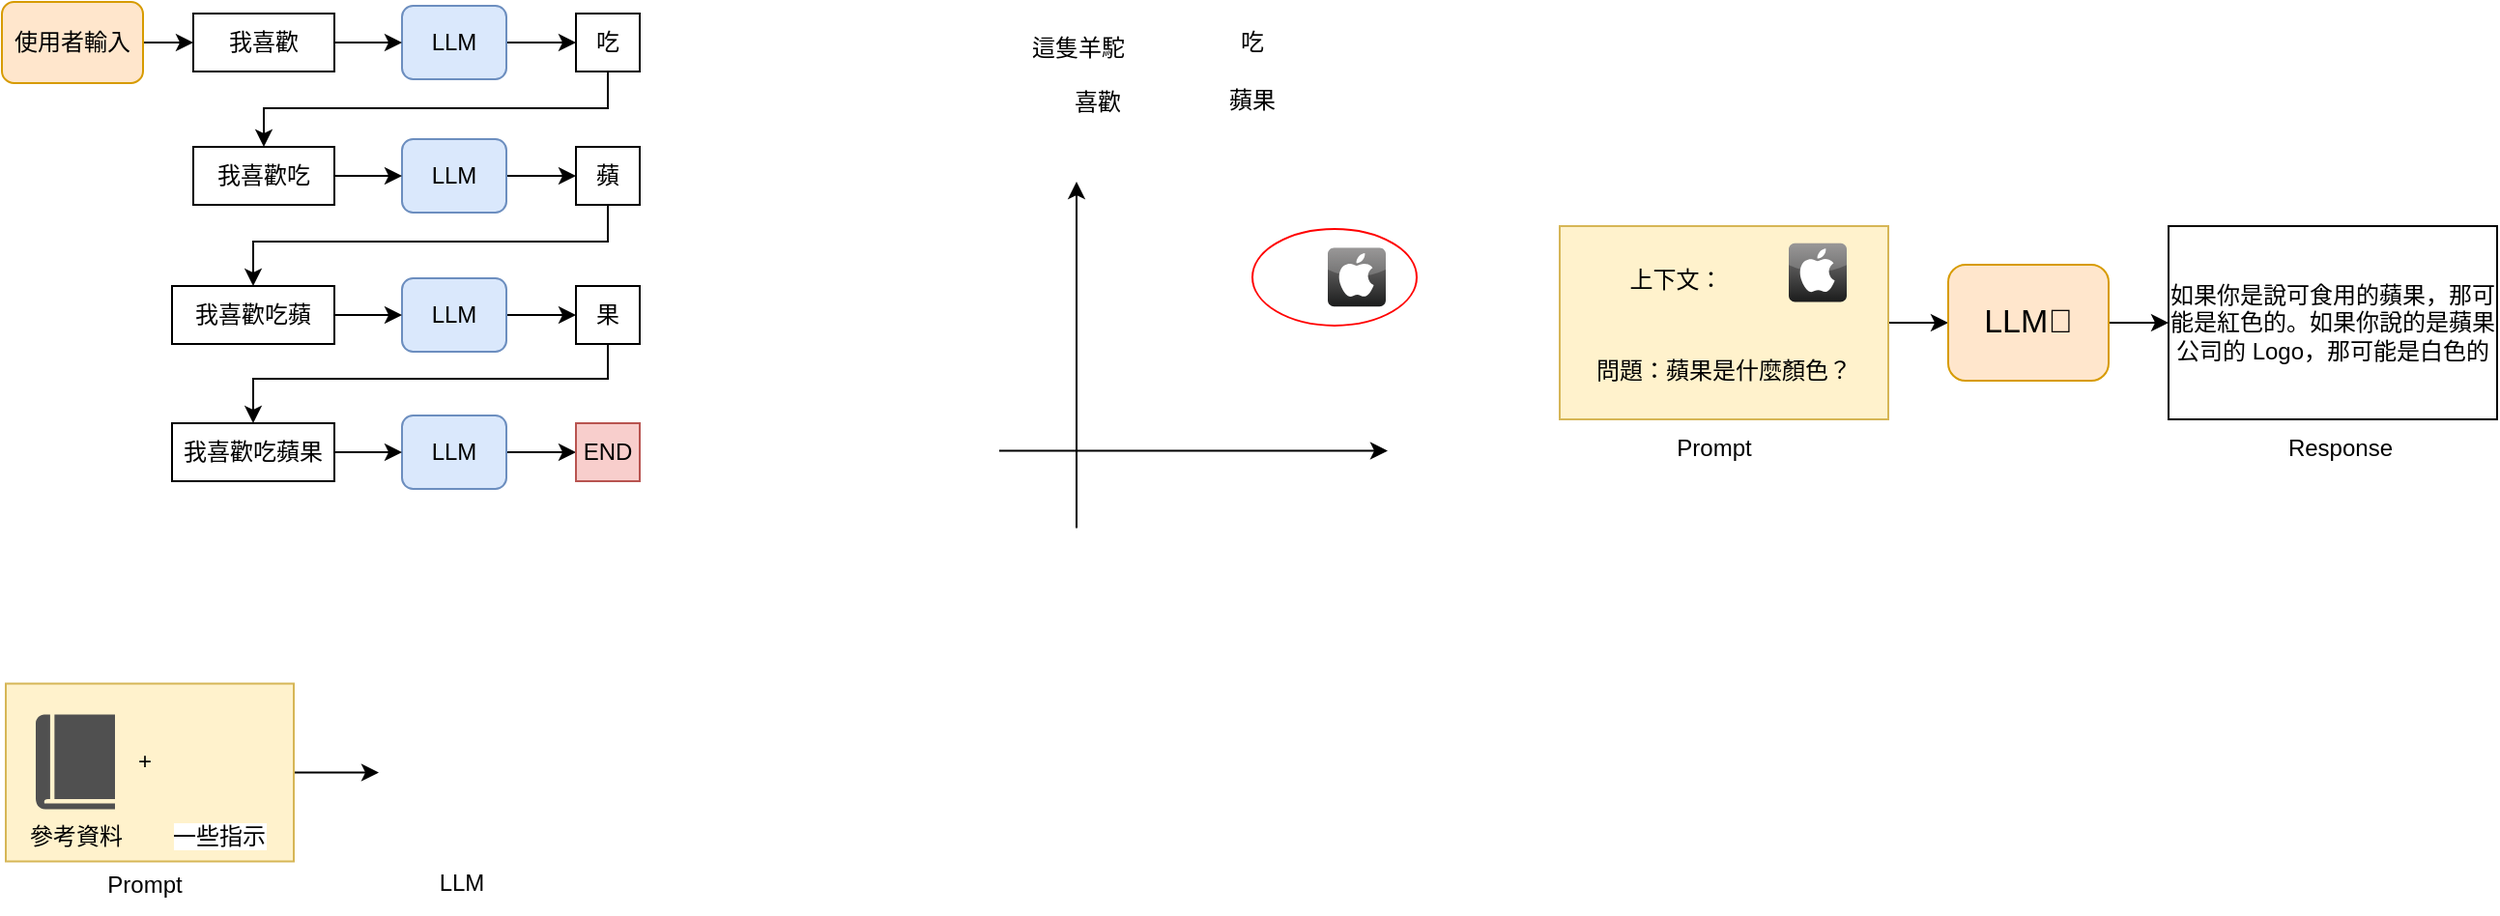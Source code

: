 <mxfile version="24.7.12">
  <diagram name="第 1 页" id="HKVt_k5tH0fLXsPrs9A6">
    <mxGraphModel dx="833" dy="601" grid="0" gridSize="10" guides="1" tooltips="1" connect="1" arrows="1" fold="1" page="1" pageScale="1" pageWidth="827" pageHeight="1169" math="0" shadow="0">
      <root>
        <mxCell id="0" />
        <mxCell id="1" parent="0" />
        <mxCell id="16KgagcUN6PutXQDWh4l-27" value="" style="ellipse;whiteSpace=wrap;html=1;fillColor=none;strokeColor=#FF0000;" vertex="1" parent="1">
          <mxGeometry x="683" y="138.45" width="85" height="50" as="geometry" />
        </mxCell>
        <mxCell id="5cclyy-iysGm8LfKQ8Wr-7" style="edgeStyle=orthogonalEdgeStyle;rounded=0;orthogonalLoop=1;jettySize=auto;html=1;entryX=0;entryY=0.5;entryDx=0;entryDy=0;" parent="1" source="5cclyy-iysGm8LfKQ8Wr-3" target="5cclyy-iysGm8LfKQ8Wr-6" edge="1">
          <mxGeometry relative="1" as="geometry" />
        </mxCell>
        <mxCell id="5cclyy-iysGm8LfKQ8Wr-3" value="" style="rounded=0;whiteSpace=wrap;html=1;fillColor=#fff2cc;strokeColor=#d6b656;" parent="1" vertex="1">
          <mxGeometry x="38" y="373.75" width="149" height="92" as="geometry" />
        </mxCell>
        <mxCell id="jBnZAekhUY2tLa8E34gz-23" style="edgeStyle=orthogonalEdgeStyle;rounded=0;orthogonalLoop=1;jettySize=auto;html=1;entryX=0;entryY=0.5;entryDx=0;entryDy=0;" parent="1" source="jBnZAekhUY2tLa8E34gz-1" target="jBnZAekhUY2tLa8E34gz-21" edge="1">
          <mxGeometry relative="1" as="geometry" />
        </mxCell>
        <mxCell id="jBnZAekhUY2tLa8E34gz-1" value="LLM" style="rounded=1;whiteSpace=wrap;html=1;fillColor=#dae8fc;strokeColor=#6c8ebf;" parent="1" vertex="1">
          <mxGeometry x="243" y="92" width="54" height="38" as="geometry" />
        </mxCell>
        <mxCell id="jBnZAekhUY2tLa8E34gz-20" style="edgeStyle=orthogonalEdgeStyle;rounded=0;orthogonalLoop=1;jettySize=auto;html=1;" parent="1" source="jBnZAekhUY2tLa8E34gz-19" target="jBnZAekhUY2tLa8E34gz-1" edge="1">
          <mxGeometry relative="1" as="geometry" />
        </mxCell>
        <mxCell id="jBnZAekhUY2tLa8E34gz-19" value="我喜歡吃" style="text;html=1;align=center;verticalAlign=middle;whiteSpace=wrap;rounded=0;strokeColor=default;" parent="1" vertex="1">
          <mxGeometry x="135" y="96" width="73" height="30" as="geometry" />
        </mxCell>
        <mxCell id="jBnZAekhUY2tLa8E34gz-41" style="edgeStyle=orthogonalEdgeStyle;rounded=0;orthogonalLoop=1;jettySize=auto;html=1;entryX=0.5;entryY=0;entryDx=0;entryDy=0;" parent="1" source="jBnZAekhUY2tLa8E34gz-21" target="jBnZAekhUY2tLa8E34gz-28" edge="1">
          <mxGeometry relative="1" as="geometry">
            <Array as="points">
              <mxPoint x="350" y="145" />
              <mxPoint x="166" y="145" />
            </Array>
          </mxGeometry>
        </mxCell>
        <mxCell id="jBnZAekhUY2tLa8E34gz-21" value="蘋" style="text;html=1;align=center;verticalAlign=middle;whiteSpace=wrap;rounded=0;strokeColor=default;" parent="1" vertex="1">
          <mxGeometry x="333" y="96" width="33" height="30" as="geometry" />
        </mxCell>
        <mxCell id="jBnZAekhUY2tLa8E34gz-25" style="edgeStyle=orthogonalEdgeStyle;rounded=0;orthogonalLoop=1;jettySize=auto;html=1;entryX=0;entryY=0.5;entryDx=0;entryDy=0;" parent="1" source="jBnZAekhUY2tLa8E34gz-26" target="jBnZAekhUY2tLa8E34gz-29" edge="1">
          <mxGeometry relative="1" as="geometry" />
        </mxCell>
        <mxCell id="jBnZAekhUY2tLa8E34gz-26" value="LLM" style="rounded=1;whiteSpace=wrap;html=1;fillColor=#dae8fc;strokeColor=#6c8ebf;" parent="1" vertex="1">
          <mxGeometry x="243" y="164" width="54" height="38" as="geometry" />
        </mxCell>
        <mxCell id="jBnZAekhUY2tLa8E34gz-27" style="edgeStyle=orthogonalEdgeStyle;rounded=0;orthogonalLoop=1;jettySize=auto;html=1;" parent="1" source="jBnZAekhUY2tLa8E34gz-28" target="jBnZAekhUY2tLa8E34gz-26" edge="1">
          <mxGeometry relative="1" as="geometry" />
        </mxCell>
        <mxCell id="jBnZAekhUY2tLa8E34gz-28" value="我喜歡吃蘋" style="text;html=1;align=center;verticalAlign=middle;whiteSpace=wrap;rounded=0;strokeColor=default;" parent="1" vertex="1">
          <mxGeometry x="124" y="168" width="84" height="30" as="geometry" />
        </mxCell>
        <mxCell id="jBnZAekhUY2tLa8E34gz-42" style="edgeStyle=orthogonalEdgeStyle;rounded=0;orthogonalLoop=1;jettySize=auto;html=1;entryX=0.5;entryY=0;entryDx=0;entryDy=0;" parent="1" source="jBnZAekhUY2tLa8E34gz-29" target="jBnZAekhUY2tLa8E34gz-33" edge="1">
          <mxGeometry relative="1" as="geometry">
            <Array as="points">
              <mxPoint x="350" y="216" />
              <mxPoint x="166" y="216" />
            </Array>
          </mxGeometry>
        </mxCell>
        <mxCell id="jBnZAekhUY2tLa8E34gz-29" value="果" style="text;html=1;align=center;verticalAlign=middle;whiteSpace=wrap;rounded=0;strokeColor=default;" parent="1" vertex="1">
          <mxGeometry x="333" y="168" width="33" height="30" as="geometry" />
        </mxCell>
        <mxCell id="jBnZAekhUY2tLa8E34gz-30" style="edgeStyle=orthogonalEdgeStyle;rounded=0;orthogonalLoop=1;jettySize=auto;html=1;entryX=0;entryY=0.5;entryDx=0;entryDy=0;" parent="1" source="jBnZAekhUY2tLa8E34gz-31" target="jBnZAekhUY2tLa8E34gz-34" edge="1">
          <mxGeometry relative="1" as="geometry" />
        </mxCell>
        <mxCell id="jBnZAekhUY2tLa8E34gz-31" value="LLM" style="rounded=1;whiteSpace=wrap;html=1;fillColor=#dae8fc;strokeColor=#6c8ebf;" parent="1" vertex="1">
          <mxGeometry x="243" y="235" width="54" height="38" as="geometry" />
        </mxCell>
        <mxCell id="jBnZAekhUY2tLa8E34gz-32" style="edgeStyle=orthogonalEdgeStyle;rounded=0;orthogonalLoop=1;jettySize=auto;html=1;" parent="1" source="jBnZAekhUY2tLa8E34gz-33" target="jBnZAekhUY2tLa8E34gz-31" edge="1">
          <mxGeometry relative="1" as="geometry" />
        </mxCell>
        <mxCell id="jBnZAekhUY2tLa8E34gz-33" value="我喜歡吃蘋果" style="text;html=1;align=center;verticalAlign=middle;whiteSpace=wrap;rounded=0;strokeColor=default;" parent="1" vertex="1">
          <mxGeometry x="124" y="239" width="84" height="30" as="geometry" />
        </mxCell>
        <mxCell id="jBnZAekhUY2tLa8E34gz-34" value="END" style="text;html=1;align=center;verticalAlign=middle;whiteSpace=wrap;rounded=0;strokeColor=#b85450;fillColor=#f8cecc;" parent="1" vertex="1">
          <mxGeometry x="333" y="239" width="33" height="30" as="geometry" />
        </mxCell>
        <mxCell id="jBnZAekhUY2tLa8E34gz-35" style="edgeStyle=orthogonalEdgeStyle;rounded=0;orthogonalLoop=1;jettySize=auto;html=1;entryX=0;entryY=0.5;entryDx=0;entryDy=0;" parent="1" source="jBnZAekhUY2tLa8E34gz-36" target="jBnZAekhUY2tLa8E34gz-39" edge="1">
          <mxGeometry relative="1" as="geometry" />
        </mxCell>
        <mxCell id="jBnZAekhUY2tLa8E34gz-36" value="LLM" style="rounded=1;whiteSpace=wrap;html=1;fillColor=#dae8fc;strokeColor=#6c8ebf;" parent="1" vertex="1">
          <mxGeometry x="243" y="23" width="54" height="38" as="geometry" />
        </mxCell>
        <mxCell id="jBnZAekhUY2tLa8E34gz-37" style="edgeStyle=orthogonalEdgeStyle;rounded=0;orthogonalLoop=1;jettySize=auto;html=1;" parent="1" source="jBnZAekhUY2tLa8E34gz-38" target="jBnZAekhUY2tLa8E34gz-36" edge="1">
          <mxGeometry relative="1" as="geometry" />
        </mxCell>
        <mxCell id="jBnZAekhUY2tLa8E34gz-38" value="我喜歡" style="text;html=1;align=center;verticalAlign=middle;whiteSpace=wrap;rounded=0;strokeColor=default;" parent="1" vertex="1">
          <mxGeometry x="135" y="27" width="73" height="30" as="geometry" />
        </mxCell>
        <mxCell id="jBnZAekhUY2tLa8E34gz-40" style="edgeStyle=orthogonalEdgeStyle;rounded=0;orthogonalLoop=1;jettySize=auto;html=1;entryX=0.5;entryY=0;entryDx=0;entryDy=0;" parent="1" source="jBnZAekhUY2tLa8E34gz-39" target="jBnZAekhUY2tLa8E34gz-19" edge="1">
          <mxGeometry relative="1" as="geometry">
            <Array as="points">
              <mxPoint x="349" y="76" />
              <mxPoint x="171" y="76" />
            </Array>
          </mxGeometry>
        </mxCell>
        <mxCell id="jBnZAekhUY2tLa8E34gz-39" value="吃" style="text;html=1;align=center;verticalAlign=middle;whiteSpace=wrap;rounded=0;strokeColor=default;" parent="1" vertex="1">
          <mxGeometry x="333" y="27" width="33" height="30" as="geometry" />
        </mxCell>
        <mxCell id="jBnZAekhUY2tLa8E34gz-44" style="edgeStyle=orthogonalEdgeStyle;rounded=0;orthogonalLoop=1;jettySize=auto;html=1;entryX=0;entryY=0.5;entryDx=0;entryDy=0;" parent="1" source="jBnZAekhUY2tLa8E34gz-43" target="jBnZAekhUY2tLa8E34gz-38" edge="1">
          <mxGeometry relative="1" as="geometry" />
        </mxCell>
        <mxCell id="jBnZAekhUY2tLa8E34gz-43" value="使用者輸入" style="rounded=1;whiteSpace=wrap;html=1;fillColor=#ffe6cc;strokeColor=#d79b00;" parent="1" vertex="1">
          <mxGeometry x="36" y="21" width="73" height="42" as="geometry" />
        </mxCell>
        <mxCell id="5cclyy-iysGm8LfKQ8Wr-1" value="參考資料" style="sketch=0;pointerEvents=1;shadow=0;dashed=0;html=1;strokeColor=none;fillColor=#505050;labelPosition=center;verticalLabelPosition=bottom;verticalAlign=top;outlineConnect=0;align=center;shape=mxgraph.office.concepts.book_journal;" parent="1" vertex="1">
          <mxGeometry x="53.5" y="389.75" width="41" height="49" as="geometry" />
        </mxCell>
        <mxCell id="5cclyy-iysGm8LfKQ8Wr-4" value="+" style="text;html=1;align=center;verticalAlign=middle;whiteSpace=wrap;rounded=0;" parent="1" vertex="1">
          <mxGeometry x="80" y="399.25" width="60" height="30" as="geometry" />
        </mxCell>
        <mxCell id="5cclyy-iysGm8LfKQ8Wr-5" value="Prompt" style="text;html=1;align=center;verticalAlign=middle;whiteSpace=wrap;rounded=0;" parent="1" vertex="1">
          <mxGeometry x="80" y="462.75" width="60" height="30" as="geometry" />
        </mxCell>
        <mxCell id="5cclyy-iysGm8LfKQ8Wr-6" value="LLM" style="shape=image;verticalLabelPosition=bottom;labelBackgroundColor=default;verticalAlign=top;aspect=fixed;imageAspect=0;image=https://cdn-icons-png.flaticon.com/512/11865/11865326.png;" parent="1" vertex="1">
          <mxGeometry x="231" y="376.75" width="86" height="86" as="geometry" />
        </mxCell>
        <mxCell id="5cclyy-iysGm8LfKQ8Wr-12" value="一些指示" style="shape=image;html=1;verticalAlign=top;verticalLabelPosition=bottom;labelBackgroundColor=#ffffff;imageAspect=0;aspect=fixed;image=https://cdn4.iconfinder.com/data/icons/essential-app-2/16/chat-conversation-message-talk-128.png" parent="1" vertex="1">
          <mxGeometry x="124" y="391.5" width="47.25" height="47.25" as="geometry" />
        </mxCell>
        <mxCell id="16KgagcUN6PutXQDWh4l-1" value="" style="endArrow=classic;html=1;rounded=0;" edge="1" parent="1">
          <mxGeometry width="50" height="50" relative="1" as="geometry">
            <mxPoint x="592" y="293.25" as="sourcePoint" />
            <mxPoint x="592" y="114" as="targetPoint" />
          </mxGeometry>
        </mxCell>
        <mxCell id="16KgagcUN6PutXQDWh4l-2" value="" style="endArrow=classic;html=1;rounded=0;" edge="1" parent="1">
          <mxGeometry width="50" height="50" relative="1" as="geometry">
            <mxPoint x="552" y="253.25" as="sourcePoint" />
            <mxPoint x="753" y="253.25" as="targetPoint" />
          </mxGeometry>
        </mxCell>
        <mxCell id="16KgagcUN6PutXQDWh4l-3" value="" style="dashed=0;outlineConnect=0;html=1;align=center;labelPosition=center;verticalLabelPosition=bottom;verticalAlign=top;shape=mxgraph.webicons.apple;fillColor=#807E7E;gradientColor=#1B1C1C" vertex="1" parent="1">
          <mxGeometry x="722" y="148.25" width="30" height="30.4" as="geometry" />
        </mxCell>
        <mxCell id="16KgagcUN6PutXQDWh4l-4" value="&lt;span style=&quot;font-family: &amp;quot;Apple Color Emoji&amp;quot;, &amp;quot;Segoe UI Emoji&amp;quot;, NotoColorEmoji, &amp;quot;Noto Color Emoji&amp;quot;, &amp;quot;Segoe UI Symbol&amp;quot;, &amp;quot;Android Emoji&amp;quot;, EmojiSymbols; line-height: 1em; text-wrap: nowrap;&quot; aria-label=&quot;🍎&quot; role=&quot;img&quot;&gt;&lt;font style=&quot;font-size: 20px;&quot;&gt;🍎&lt;/font&gt;&lt;/span&gt;" style="text;html=1;align=center;verticalAlign=middle;whiteSpace=wrap;rounded=0;" vertex="1" parent="1">
          <mxGeometry x="683" y="154" width="30" height="30" as="geometry" />
        </mxCell>
        <mxCell id="16KgagcUN6PutXQDWh4l-5" value="&lt;span style=&quot;font-family: &amp;quot;Apple Color Emoji&amp;quot;, &amp;quot;Segoe UI Emoji&amp;quot;, NotoColorEmoji, &amp;quot;Noto Color Emoji&amp;quot;, &amp;quot;Segoe UI Symbol&amp;quot;, &amp;quot;Android Emoji&amp;quot;, EmojiSymbols; line-height: 1em; text-wrap: nowrap;&quot; aria-label=&quot;🍏&quot; role=&quot;img&quot;&gt;&lt;font style=&quot;font-size: 18px;&quot;&gt;🍏&lt;/font&gt;&lt;/span&gt;" style="text;html=1;align=center;verticalAlign=middle;whiteSpace=wrap;rounded=0;" vertex="1" parent="1">
          <mxGeometry x="692" y="107" width="30" height="30" as="geometry" />
        </mxCell>
        <mxCell id="16KgagcUN6PutXQDWh4l-7" value="&lt;span style=&quot;font-family: &amp;quot;Apple Color Emoji&amp;quot;, &amp;quot;Segoe UI Emoji&amp;quot;, NotoColorEmoji, &amp;quot;Noto Color Emoji&amp;quot;, &amp;quot;Segoe UI Symbol&amp;quot;, &amp;quot;Android Emoji&amp;quot;, EmojiSymbols; line-height: 1em; text-wrap: nowrap;&quot; aria-label=&quot;🍎&quot; role=&quot;img&quot;&gt;&lt;font style=&quot;font-size: 20px;&quot;&gt;🍌&lt;/font&gt;&lt;/span&gt;&lt;span style=&quot;color: rgba(0, 0, 0, 0); font-family: monospace; font-size: 0px; text-align: start; text-wrap: nowrap;&quot;&gt;%3CmxGraphModel%3E%3Croot%3E%3CmxCell%20id%3D%220%22%2F%3E%3CmxCell%20id%3D%221%22%20parent%3D%220%22%2F%3E%3CmxCell%20id%3D%222%22%20value%3D%22%26lt%3Bspan%20style%3D%26quot%3Bfont-family%3A%20%26amp%3Bquot%3BApple%20Color%20Emoji%26amp%3Bquot%3B%2C%20%26amp%3Bquot%3BSegoe%20UI%20Emoji%26amp%3Bquot%3B%2C%20NotoColorEmoji%2C%20%26amp%3Bquot%3BNoto%20Color%20Emoji%26amp%3Bquot%3B%2C%20%26amp%3Bquot%3BSegoe%20UI%20Symbol%26amp%3Bquot%3B%2C%20%26amp%3Bquot%3BAndroid%20Emoji%26amp%3Bquot%3B%2C%20EmojiSymbols%3B%20line-height%3A%201em%3B%20text-wrap%3A%20nowrap%3B%26quot%3B%20aria-label%3D%26quot%3B%F0%9F%8D%8E%26quot%3B%20role%3D%26quot%3Bimg%26quot%3B%26gt%3B%26lt%3Bfont%20style%3D%26quot%3Bfont-size%3A%2020px%3B%26quot%3B%26gt%3B%F0%9F%8D%8E%26lt%3B%2Ffont%26gt%3B%26lt%3B%2Fspan%26gt%3B%22%20style%3D%22text%3Bhtml%3D1%3Balign%3Dcenter%3BverticalAlign%3Dmiddle%3BwhiteSpace%3Dwrap%3Brounded%3D0%3B%22%20vertex%3D%221%22%20parent%3D%221%22%3E%3CmxGeometry%20x%3D%22710%22%20y%3D%22164%22%20width%3D%2230%22%20height%3D%2230%22%20as%3D%22geometry%22%2F%3E%3C%2FmxCell%3E%3C%2Froot%3E%3C%2FmxGraphModel%3E&lt;/span&gt;" style="text;html=1;align=center;verticalAlign=middle;whiteSpace=wrap;rounded=0;" vertex="1" parent="1">
          <mxGeometry x="643" y="114" width="30" height="30" as="geometry" />
        </mxCell>
        <mxCell id="16KgagcUN6PutXQDWh4l-8" value="&lt;span style=&quot;font-family: &amp;quot;Apple Color Emoji&amp;quot;, &amp;quot;Segoe UI Emoji&amp;quot;, NotoColorEmoji, &amp;quot;Noto Color Emoji&amp;quot;, &amp;quot;Segoe UI Symbol&amp;quot;, &amp;quot;Android Emoji&amp;quot;, EmojiSymbols; line-height: 1em; text-wrap: nowrap;&quot; aria-label=&quot;🍎&quot; role=&quot;img&quot;&gt;&lt;font style=&quot;font-size: 20px;&quot;&gt;&lt;span style=&quot;line-height: 1em; font-size: 1em;&quot; aria-label=&quot;🦙&quot; role=&quot;img&quot;&gt;🦙&lt;/span&gt;&lt;/font&gt;&lt;/span&gt;&lt;span style=&quot;color: rgba(0, 0, 0, 0); font-family: monospace; font-size: 0px; text-align: start; text-wrap: nowrap;&quot;&gt;%3CmxGraphModel%3E%3Croot%3E%3CmxCell%20id%3D%220%22%2F%3E%3CmxCell%20id%3D%221%22%20parent%3D%220%22%2F%3E%3CmxCell%20id%3D%222%22%20value%3D%22%26lt%3Bspan%20style%3D%26quot%3Bfont-family%3A%20%26amp%3Bquot%3BApple%20Color%20Emoji%26amp%3Bquot%3B%2C%20%26amp%3Bquot%3BSegoe%20UI%20Emoji%26amp%3Bquot%3B%2C%20NotoColorEmoji%2C%20%26amp%3Bquot%3BNoto%20Color%20Emoji%26amp%3Bquot%3B%2C%20%26amp%3Bquot%3BSegoe%20UI%20Symbol%26amp%3Bquot%3B%2C%20%26amp%3Bquot%3BAndroid%20Emoji%26amp%3Bquot%3B%2C%20EmojiSymbols%3B%20line-height%3A%201em%3B%20text-wrap%3A%20nowrap%3B%26quot%3B%20aria-label%3D%26quot%3B%F0%9F%8D%8E%26quot%3B%20role%3D%26quot%3Bimg%26quot%3B%26gt%3B%26lt%3Bfont%20style%3D%26quot%3Bfont-size%3A%2020px%3B%26quot%3B%26gt%3B%F0%9F%8D%8E%26lt%3B%2Ffont%26gt%3B%26lt%3B%2Fspan%26gt%3B%22%20style%3D%22text%3Bhtml%3D1%3Balign%3Dcenter%3BverticalAlign%3Dmiddle%3BwhiteSpace%3Dwrap%3Brounded%3D0%3B%22%20vertex%3D%221%22%20parent%3D%221%22%3E%3CmxGeometry%20x%3D%22710%22%20y%3D%22164%22%20width%3D%2230%22%20height%3D%2230%22%20as%3D%22geometry%22%2F%3E%3C%2FmxCell%3E%3C%2Froot%3E%3C%2FmxGraphModel%3E&lt;/span&gt;" style="text;html=1;align=center;verticalAlign=middle;whiteSpace=wrap;rounded=0;" vertex="1" parent="1">
          <mxGeometry x="593" y="154" width="30" height="30" as="geometry" />
        </mxCell>
        <mxCell id="16KgagcUN6PutXQDWh4l-9" value="&lt;span style=&quot;font-family: &amp;quot;Apple Color Emoji&amp;quot;, &amp;quot;Segoe UI Emoji&amp;quot;, NotoColorEmoji, &amp;quot;Noto Color Emoji&amp;quot;, &amp;quot;Segoe UI Symbol&amp;quot;, &amp;quot;Android Emoji&amp;quot;, EmojiSymbols; line-height: 1em; text-wrap: nowrap;&quot; aria-label=&quot;🍎&quot; role=&quot;img&quot;&gt;&lt;font style=&quot;font-size: 20px;&quot;&gt;&lt;span style=&quot;line-height: 1em; font-size: 1em;&quot; aria-label=&quot;🦙&quot; role=&quot;img&quot;&gt;&lt;span style=&quot;line-height: 1em; font-size: 1em;&quot; aria-label=&quot;🍺&quot; role=&quot;img&quot;&gt;🍺&lt;/span&gt;&lt;/span&gt;&lt;/font&gt;&lt;/span&gt;&lt;span style=&quot;color: rgba(0, 0, 0, 0); font-family: monospace; font-size: 0px; text-align: start; text-wrap: nowrap;&quot;&gt;%3CmxGraphModel%3E%3Croot%3E%3CmxCell%20id%3D%220%22%2F%3E%3CmxCell%20id%3D%221%22%20parent%3D%220%22%2F%3E%3CmxCell%20id%3D%222%22%20value%3D%22%26lt%3Bspan%20style%3D%26quot%3Bfont-family%3A%20%26amp%3Bquot%3BApple%20Color%20Emoji%26amp%3Bquot%3B%2C%20%26amp%3Bquot%3BSegoe%20UI%20Emoji%26amp%3Bquot%3B%2C%20NotoColorEmoji%2C%20%26amp%3Bquot%3BNoto%20Color%20Emoji%26amp%3Bquot%3B%2C%20%26amp%3Bquot%3BSegoe%20UI%20Symbol%26amp%3Bquot%3B%2C%20%26amp%3Bquot%3BAndroid%20Emoji%26amp%3Bquot%3B%2C%20EmojiSymbols%3B%20line-height%3A%201em%3B%20text-wrap%3A%20nowrap%3B%26quot%3B%20aria-label%3D%26quot%3B%F0%9F%8D%8E%26quot%3B%20role%3D%26quot%3Bimg%26quot%3B%26gt%3B%26lt%3Bfont%20style%3D%26quot%3Bfont-size%3A%2020px%3B%26quot%3B%26gt%3B%F0%9F%8D%8E%26lt%3B%2Ffont%26gt%3B%26lt%3B%2Fspan%26gt%3B%22%20style%3D%22text%3Bhtml%3D1%3Balign%3Dcenter%3BverticalAlign%3Dmiddle%3BwhiteSpace%3Dwrap%3Brounded%3D0%3B%22%20vertex%3D%221%22%20parent%3D%221%22%3E%3CmxGeometry%20x%3D%22710%22%20y%3D%22164%22%20width%3D%2230%22%20height%3D%2230%22%20as%3D%22geometry%22%2F%3E%3C%2FmxCell%3E%3C%2Froot%3E%3C%2FmxGraphModel%&lt;/span&gt;" style="text;html=1;align=center;verticalAlign=middle;whiteSpace=wrap;rounded=0;" vertex="1" parent="1">
          <mxGeometry x="713" y="193.25" width="30" height="30" as="geometry" />
        </mxCell>
        <mxCell id="16KgagcUN6PutXQDWh4l-10" value="&lt;span style=&quot;font-family: &amp;quot;Apple Color Emoji&amp;quot;, &amp;quot;Segoe UI Emoji&amp;quot;, NotoColorEmoji, &amp;quot;Noto Color Emoji&amp;quot;, &amp;quot;Segoe UI Symbol&amp;quot;, &amp;quot;Android Emoji&amp;quot;, EmojiSymbols; line-height: 1em; text-wrap: nowrap;&quot; aria-label=&quot;🍎&quot; role=&quot;img&quot;&gt;&lt;font style=&quot;font-size: 20px;&quot;&gt;&lt;span style=&quot;line-height: 1em; font-size: 1em;&quot; aria-label=&quot;🦙&quot; role=&quot;img&quot;&gt;&lt;span style=&quot;line-height: 1em; font-size: 1em;&quot; aria-label=&quot;🍺&quot; role=&quot;img&quot;&gt;&lt;span style=&quot;line-height: 1em; font-size: 1em;&quot; aria-label=&quot;🧠&quot; role=&quot;img&quot;&gt;🧠&lt;/span&gt;&lt;/span&gt;&lt;/span&gt;&lt;/font&gt;&lt;/span&gt;&lt;span style=&quot;color: rgba(0, 0, 0, 0); font-family: monospace; font-size: 0px; text-align: start; text-wrap: nowrap;&quot;&gt;%3CmxGraphModel%3E%3Croot%3E%3CmxCell%20id%3D%220%22%2F%3E%3CmxCell%20id%3D%221%22%20parent%3D%220%22%2F%3E%3CmxCell%20id%3D%222%22%20value%3D%22%26lt%3Bspan%20style%3D%26quot%3Bfont-family%3A%20%26amp%3Bquot%3BApple%20Color%20Emoji%26amp%3Bquot%3B%2C%20%26amp%3Bquot%3BSegoe%20UI%20Emoji%26amp%3Bquot%3B%2C%20NotoColorEmoji%2C%20%26amp%3Bquot%3BNoto%20Color%20Emoji%26amp%3Bquot%3B%2C%20%26amp%3Bquot%3BSegoe%20UI%20Symbol%26amp%3Bquot%3B%2C%20%26amp%3Bquot%3BAndroid%20Emoji%26amp%3Bquot%3B%2C%20EmojiSymbols%3B%20line-height%3A%201em%3B%20text-wrap%3A%20nowrap%3B%26quot%3B%20aria-label%3D%26quot%3B%F0%9F%8D%8E%26quot%3B%20role%3D%26quot%3Bimg%26quot%3B%26gt%3B%26lt%3Bfont%20style%3D%26quot%3Bfont-size%3A%2020px%3B%26quot%3B%26gt%3B%F0%9F%8D%8E%26lt%3B%2Ffont%26gt%3B%26lt%3B%2Fspan%26gt%3B%22%20style%3D%22text%3Bhtml%3D1%3Balign%3Dcenter%3BverticalAlign%3Dmiddle%3BwhiteSpace%3Dwrap%3Brounded%3D0%3B%22%20vertex%3D%221%22%20parent%3D%221%22%3E%3CmxGeometry%20x%3D%22710%22%20y%3D%22164%22%20width%3D%2230%22%20height%3D%2230%22%20as%3D%22geometry%22%2F%3E%3C%2FmxCell%3E%3C%2Froot%3E%3C%2FmxGraphModel%&lt;/span&gt;" style="text;html=1;align=center;verticalAlign=middle;whiteSpace=wrap;rounded=0;" vertex="1" parent="1">
          <mxGeometry x="623" y="193.25" width="30" height="30" as="geometry" />
        </mxCell>
        <mxCell id="16KgagcUN6PutXQDWh4l-11" value="&lt;span style=&quot;font-family: &amp;quot;Apple Color Emoji&amp;quot;, &amp;quot;Segoe UI Emoji&amp;quot;, NotoColorEmoji, &amp;quot;Noto Color Emoji&amp;quot;, &amp;quot;Segoe UI Symbol&amp;quot;, &amp;quot;Android Emoji&amp;quot;, EmojiSymbols; line-height: 1em; text-wrap: nowrap;&quot; aria-label=&quot;🍎&quot; role=&quot;img&quot;&gt;&lt;font style=&quot;font-size: 20px;&quot;&gt;&lt;span style=&quot;line-height: 1em; font-size: 1em;&quot; aria-label=&quot;🦙&quot; role=&quot;img&quot;&gt;&lt;span style=&quot;line-height: 1em; font-size: 1em;&quot; aria-label=&quot;🍺&quot; role=&quot;img&quot;&gt;🥰&lt;/span&gt;&lt;/span&gt;&lt;/font&gt;&lt;/span&gt;&lt;span style=&quot;color: rgba(0, 0, 0, 0); font-family: monospace; font-size: 0px; text-align: start; text-wrap: nowrap;&quot;&gt;%3CmxGraphModel%3E%3Croot%3E%3CmxCell%20id%3D%220%22%2F%3E%3CmxCell%20id%3D%221%22%20parent%3D%220%22%2F%3E%3CmxCell%20id%3D%222%22%20value%3D%22%26lt%3Bspan%20style%3D%26quot%3Bfont-family%3A%20%26amp%3Bquot%3BApple%20Color%20Emoji%26amp%3Bquot%3B%2C%20%26amp%3Bquot%3BSegoe%20UI%20Emoji%26amp%3Bquot%3B%2C%20NotoColorEmoji%2C%20%26amp%3Bquot%3BNoto%20Color%20Emoji%26amp%3Bquot%3B%2C%20%26amp%3Bquot%3BSegoe%20UI%20Symbol%26amp%3Bquot%3B%2C%20%26amp%3Bquot%3BAndroid%20Emoji%26amp%3Bquot%3B%2C%20EmojiSymbols%3B%20line-height%3A%201em%3B%20text-wrap%3A%20nowrap%3B%26quot%3B%20aria-label%3D%26quot%3B%F0%9F%8D%8E%26quot%3B%20role%3D%26quot%3Bimg%26quot%3B%26gt%3B%26lt%3Bfont%20style%3D%26quot%3Bfont-size%3A%2020px%3B%26quot%3B%26gt%3B%F0%9F%8D%8E%26lt%3B%2Ffont%26gt%3B%26lt%3B%2Fspan%26gt%3B%22%20style%3D%22text%3Bhtml%3D1%3Balign%3Dcenter%3BverticalAlign%3Dmiddle%3BwhiteSpace%3Dwrap%3Brounded%3D0%3B%22%20vertex%3D%221%22%20parent%3D%221%22%3E%3CmxGeometry%20x%3D%22710%22%20y%3D%22164%22%20width%3D%2230%22%20height%3D%2230%22%20as%3D%22geometry%22%2F%3E%3C%2FmxCell%3E%3C%2Froot%3E%3C%2FmxGraphModel%&lt;/span&gt;" style="text;html=1;align=center;verticalAlign=middle;whiteSpace=wrap;rounded=0;" vertex="1" parent="1">
          <mxGeometry x="643" y="223.25" width="30" height="30" as="geometry" />
        </mxCell>
        <mxCell id="16KgagcUN6PutXQDWh4l-12" value="&lt;span style=&quot;font-family: &amp;quot;Apple Color Emoji&amp;quot;, &amp;quot;Segoe UI Emoji&amp;quot;, NotoColorEmoji, &amp;quot;Noto Color Emoji&amp;quot;, &amp;quot;Segoe UI Symbol&amp;quot;, &amp;quot;Android Emoji&amp;quot;, EmojiSymbols; line-height: 1em; text-wrap: nowrap;&quot; aria-label=&quot;🍎&quot; role=&quot;img&quot;&gt;&lt;font style=&quot;font-size: 20px;&quot;&gt;&lt;span style=&quot;line-height: 1em; font-size: 1em;&quot; aria-label=&quot;🦙&quot; role=&quot;img&quot;&gt;🦙&lt;/span&gt;&lt;/font&gt;&lt;/span&gt;&lt;span style=&quot;color: rgba(0, 0, 0, 0); font-family: monospace; font-size: 0px; text-align: start; text-wrap: nowrap;&quot;&gt;%3CmxGraphModel%3E%3Croot%3E%3CmxCell%20id%3D%220%22%2F%3E%3CmxCell%20id%3D%221%22%20parent%3D%220%22%2F%3E%3CmxCell%20id%3D%222%22%20value%3D%22%26lt%3Bspan%20style%3D%26quot%3Bfont-family%3A%20%26amp%3Bquot%3BApple%20Color%20Emoji%26amp%3Bquot%3B%2C%20%26amp%3Bquot%3BSegoe%20UI%20Emoji%26amp%3Bquot%3B%2C%20NotoColorEmoji%2C%20%26amp%3Bquot%3BNoto%20Color%20Emoji%26amp%3Bquot%3B%2C%20%26amp%3Bquot%3BSegoe%20UI%20Symbol%26amp%3Bquot%3B%2C%20%26amp%3Bquot%3BAndroid%20Emoji%26amp%3Bquot%3B%2C%20EmojiSymbols%3B%20line-height%3A%201em%3B%20text-wrap%3A%20nowrap%3B%26quot%3B%20aria-label%3D%26quot%3B%F0%9F%8D%8E%26quot%3B%20role%3D%26quot%3Bimg%26quot%3B%26gt%3B%26lt%3Bfont%20style%3D%26quot%3Bfont-size%3A%2020px%3B%26quot%3B%26gt%3B%F0%9F%8D%8E%26lt%3B%2Ffont%26gt%3B%26lt%3B%2Fspan%26gt%3B%22%20style%3D%22text%3Bhtml%3D1%3Balign%3Dcenter%3BverticalAlign%3Dmiddle%3BwhiteSpace%3Dwrap%3Brounded%3D0%3B%22%20vertex%3D%221%22%20parent%3D%221%22%3E%3CmxGeometry%20x%3D%22710%22%20y%3D%22164%22%20width%3D%2230%22%20height%3D%2230%22%20as%3D%22geometry%22%2F%3E%3C%2FmxCell%3E%3C%2Froot%3E%3C%2FmxGraphModel%3E&lt;/span&gt;" style="text;html=1;align=center;verticalAlign=middle;whiteSpace=wrap;rounded=0;" vertex="1" parent="1">
          <mxGeometry x="623" y="30" width="30" height="30" as="geometry" />
        </mxCell>
        <mxCell id="16KgagcUN6PutXQDWh4l-13" value="&lt;span style=&quot;font-family: &amp;quot;Apple Color Emoji&amp;quot;, &amp;quot;Segoe UI Emoji&amp;quot;, NotoColorEmoji, &amp;quot;Noto Color Emoji&amp;quot;, &amp;quot;Segoe UI Symbol&amp;quot;, &amp;quot;Android Emoji&amp;quot;, EmojiSymbols; line-height: 1em; text-wrap: nowrap;&quot; aria-label=&quot;🍎&quot; role=&quot;img&quot;&gt;&lt;font style=&quot;font-size: 20px;&quot;&gt;&lt;span style=&quot;line-height: 1em; font-size: 1em;&quot; aria-label=&quot;🦙&quot; role=&quot;img&quot;&gt;&lt;span style=&quot;line-height: 1em; font-size: 1em;&quot; aria-label=&quot;🍺&quot; role=&quot;img&quot;&gt;🥰&lt;/span&gt;&lt;/span&gt;&lt;/font&gt;&lt;/span&gt;&lt;span style=&quot;color: rgba(0, 0, 0, 0); font-family: monospace; font-size: 0px; text-align: start; text-wrap: nowrap;&quot;&gt;%3CmxGraphModel%3E%3Croot%3E%3CmxCell%20id%3D%220%22%2F%3E%3CmxCell%20id%3D%221%22%20parent%3D%220%22%2F%3E%3CmxCell%20id%3D%222%22%20value%3D%22%26lt%3Bspan%20style%3D%26quot%3Bfont-family%3A%20%26amp%3Bquot%3BApple%20Color%20Emoji%26amp%3Bquot%3B%2C%20%26amp%3Bquot%3BSegoe%20UI%20Emoji%26amp%3Bquot%3B%2C%20NotoColorEmoji%2C%20%26amp%3Bquot%3BNoto%20Color%20Emoji%26amp%3Bquot%3B%2C%20%26amp%3Bquot%3BSegoe%20UI%20Symbol%26amp%3Bquot%3B%2C%20%26amp%3Bquot%3BAndroid%20Emoji%26amp%3Bquot%3B%2C%20EmojiSymbols%3B%20line-height%3A%201em%3B%20text-wrap%3A%20nowrap%3B%26quot%3B%20aria-label%3D%26quot%3B%F0%9F%8D%8E%26quot%3B%20role%3D%26quot%3Bimg%26quot%3B%26gt%3B%26lt%3Bfont%20style%3D%26quot%3Bfont-size%3A%2020px%3B%26quot%3B%26gt%3B%F0%9F%8D%8E%26lt%3B%2Ffont%26gt%3B%26lt%3B%2Fspan%26gt%3B%22%20style%3D%22text%3Bhtml%3D1%3Balign%3Dcenter%3BverticalAlign%3Dmiddle%3BwhiteSpace%3Dwrap%3Brounded%3D0%3B%22%20vertex%3D%221%22%20parent%3D%221%22%3E%3CmxGeometry%20x%3D%22710%22%20y%3D%22164%22%20width%3D%2230%22%20height%3D%2230%22%20as%3D%22geometry%22%2F%3E%3C%2FmxCell%3E%3C%2Froot%3E%3C%2FmxGraphModel%&lt;/span&gt;" style="text;html=1;align=center;verticalAlign=middle;whiteSpace=wrap;rounded=0;" vertex="1" parent="1">
          <mxGeometry x="623" y="59" width="30" height="30" as="geometry" />
        </mxCell>
        <mxCell id="16KgagcUN6PutXQDWh4l-14" value="&lt;span style=&quot;font-family: &amp;quot;Apple Color Emoji&amp;quot;, &amp;quot;Segoe UI Emoji&amp;quot;, NotoColorEmoji, &amp;quot;Noto Color Emoji&amp;quot;, &amp;quot;Segoe UI Symbol&amp;quot;, &amp;quot;Android Emoji&amp;quot;, EmojiSymbols; line-height: 1em; text-wrap: nowrap;&quot; aria-label=&quot;🍎&quot; role=&quot;img&quot;&gt;&lt;font style=&quot;font-size: 20px;&quot;&gt;🍎&lt;/font&gt;&lt;/span&gt;" style="text;html=1;align=center;verticalAlign=middle;whiteSpace=wrap;rounded=0;" vertex="1" parent="1">
          <mxGeometry x="693" y="59" width="30" height="30" as="geometry" />
        </mxCell>
        <mxCell id="16KgagcUN6PutXQDWh4l-15" value="&lt;span style=&quot;font-family: &amp;quot;Apple Color Emoji&amp;quot;, &amp;quot;Segoe UI Emoji&amp;quot;, NotoColorEmoji, &amp;quot;Noto Color Emoji&amp;quot;, &amp;quot;Segoe UI Symbol&amp;quot;, &amp;quot;Android Emoji&amp;quot;, EmojiSymbols; line-height: 1em; text-wrap: nowrap;&quot; aria-label=&quot;🍎&quot; role=&quot;img&quot;&gt;&lt;font style=&quot;font-size: 20px;&quot;&gt;👄&lt;/font&gt;&lt;/span&gt;" style="text;html=1;align=center;verticalAlign=middle;whiteSpace=wrap;rounded=0;" vertex="1" parent="1">
          <mxGeometry x="693" y="29" width="30" height="30" as="geometry" />
        </mxCell>
        <mxCell id="16KgagcUN6PutXQDWh4l-16" value="這隻羊駝" style="text;html=1;align=center;verticalAlign=middle;whiteSpace=wrap;rounded=0;" vertex="1" parent="1">
          <mxGeometry x="563" y="30" width="60" height="30" as="geometry" />
        </mxCell>
        <mxCell id="16KgagcUN6PutXQDWh4l-17" value="蘋果" style="text;html=1;align=center;verticalAlign=middle;whiteSpace=wrap;rounded=0;" vertex="1" parent="1">
          <mxGeometry x="653" y="57" width="60" height="30" as="geometry" />
        </mxCell>
        <mxCell id="16KgagcUN6PutXQDWh4l-18" value="喜歡" style="text;html=1;align=center;verticalAlign=middle;whiteSpace=wrap;rounded=0;" vertex="1" parent="1">
          <mxGeometry x="573" y="57.5" width="60" height="30" as="geometry" />
        </mxCell>
        <mxCell id="16KgagcUN6PutXQDWh4l-19" value="吃" style="text;html=1;align=center;verticalAlign=middle;whiteSpace=wrap;rounded=0;" vertex="1" parent="1">
          <mxGeometry x="653" y="27" width="60" height="30" as="geometry" />
        </mxCell>
        <mxCell id="16KgagcUN6PutXQDWh4l-20" value="&lt;span style=&quot;font-family: &amp;quot;Apple Color Emoji&amp;quot;, &amp;quot;Segoe UI Emoji&amp;quot;, NotoColorEmoji, &amp;quot;Noto Color Emoji&amp;quot;, &amp;quot;Segoe UI Symbol&amp;quot;, &amp;quot;Android Emoji&amp;quot;, EmojiSymbols; line-height: 1em; text-wrap: nowrap;&quot; aria-label=&quot;🍎&quot; role=&quot;img&quot;&gt;&lt;font style=&quot;font-size: 20px;&quot;&gt;👄&lt;/font&gt;&lt;/span&gt;" style="text;html=1;align=center;verticalAlign=middle;whiteSpace=wrap;rounded=0;" vertex="1" parent="1">
          <mxGeometry x="602" y="225.5" width="30" height="30" as="geometry" />
        </mxCell>
        <mxCell id="16KgagcUN6PutXQDWh4l-21" value="&lt;span style=&quot;font-family: &amp;quot;Apple Color Emoji&amp;quot;, &amp;quot;Segoe UI Emoji&amp;quot;, NotoColorEmoji, &amp;quot;Noto Color Emoji&amp;quot;, &amp;quot;Segoe UI Symbol&amp;quot;, &amp;quot;Android Emoji&amp;quot;, EmojiSymbols; line-height: 1em; text-wrap: nowrap;&quot; aria-label=&quot;🍎&quot; role=&quot;img&quot;&gt;&lt;font size=&quot;1&quot; style=&quot;&quot;&gt;&lt;span style=&quot;line-height: 1em;&quot; aria-label=&quot;🥧&quot; role=&quot;img&quot;&gt;🥧&lt;/span&gt;&lt;/font&gt;&lt;/span&gt;" style="text;html=1;align=center;verticalAlign=middle;whiteSpace=wrap;rounded=0;" vertex="1" parent="1">
          <mxGeometry x="702" y="144" width="20" height="19" as="geometry" />
        </mxCell>
        <mxCell id="16KgagcUN6PutXQDWh4l-31" style="edgeStyle=orthogonalEdgeStyle;rounded=0;orthogonalLoop=1;jettySize=auto;html=1;entryX=0;entryY=0.5;entryDx=0;entryDy=0;" edge="1" parent="1" source="16KgagcUN6PutXQDWh4l-23" target="16KgagcUN6PutXQDWh4l-30">
          <mxGeometry relative="1" as="geometry" />
        </mxCell>
        <mxCell id="16KgagcUN6PutXQDWh4l-23" value="" style="rounded=0;whiteSpace=wrap;html=1;fillColor=#fff2cc;strokeColor=#d6b656;" vertex="1" parent="1">
          <mxGeometry x="842" y="137" width="170" height="100" as="geometry" />
        </mxCell>
        <mxCell id="16KgagcUN6PutXQDWh4l-25" value="上下文：&lt;span style=&quot;font-family: &amp;quot;Apple Color Emoji&amp;quot;, &amp;quot;Segoe UI Emoji&amp;quot;, NotoColorEmoji, &amp;quot;Noto Color Emoji&amp;quot;, &amp;quot;Segoe UI Symbol&amp;quot;, &amp;quot;Android Emoji&amp;quot;, EmojiSymbols; font-size: 20px; text-wrap: nowrap;&quot;&gt;🍎&lt;/span&gt;" style="text;html=1;align=center;verticalAlign=middle;whiteSpace=wrap;rounded=0;" vertex="1" parent="1">
          <mxGeometry x="842" y="146.25" width="135.5" height="30" as="geometry" />
        </mxCell>
        <mxCell id="16KgagcUN6PutXQDWh4l-24" value="問題：蘋果是什麼顏色？" style="text;html=1;align=center;verticalAlign=middle;whiteSpace=wrap;rounded=0;" vertex="1" parent="1">
          <mxGeometry x="859.25" y="197" width="135.5" height="30" as="geometry" />
        </mxCell>
        <mxCell id="16KgagcUN6PutXQDWh4l-28" value="" style="dashed=0;outlineConnect=0;html=1;align=center;labelPosition=center;verticalLabelPosition=bottom;verticalAlign=top;shape=mxgraph.webicons.apple;fillColor=#807E7E;gradientColor=#1B1C1C" vertex="1" parent="1">
          <mxGeometry x="960.5" y="145.85" width="30" height="30.4" as="geometry" />
        </mxCell>
        <mxCell id="16KgagcUN6PutXQDWh4l-29" value="Prompt" style="text;html=1;align=center;verticalAlign=middle;whiteSpace=wrap;rounded=0;" vertex="1" parent="1">
          <mxGeometry x="892" y="237" width="60" height="30" as="geometry" />
        </mxCell>
        <mxCell id="16KgagcUN6PutXQDWh4l-34" style="edgeStyle=orthogonalEdgeStyle;rounded=0;orthogonalLoop=1;jettySize=auto;html=1;entryX=0;entryY=0.5;entryDx=0;entryDy=0;" edge="1" parent="1" source="16KgagcUN6PutXQDWh4l-30" target="16KgagcUN6PutXQDWh4l-32">
          <mxGeometry relative="1" as="geometry" />
        </mxCell>
        <mxCell id="16KgagcUN6PutXQDWh4l-30" value="&lt;font style=&quot;font-size: 17px;&quot;&gt;LLM🧠&lt;/font&gt;" style="rounded=1;whiteSpace=wrap;html=1;fillColor=#ffe6cc;strokeColor=#d79b00;" vertex="1" parent="1">
          <mxGeometry x="1043" y="157" width="83" height="60" as="geometry" />
        </mxCell>
        <mxCell id="16KgagcUN6PutXQDWh4l-32" value="如果你是說可食用的蘋果，那可能是紅色的。如果你說的是蘋果公司的 Logo，那可能是白色的" style="rounded=0;whiteSpace=wrap;html=1;align=center;" vertex="1" parent="1">
          <mxGeometry x="1157" y="137" width="170" height="100" as="geometry" />
        </mxCell>
        <mxCell id="16KgagcUN6PutXQDWh4l-35" value="Response" style="text;html=1;align=center;verticalAlign=middle;whiteSpace=wrap;rounded=0;" vertex="1" parent="1">
          <mxGeometry x="1216" y="237" width="60" height="30" as="geometry" />
        </mxCell>
      </root>
    </mxGraphModel>
  </diagram>
</mxfile>
